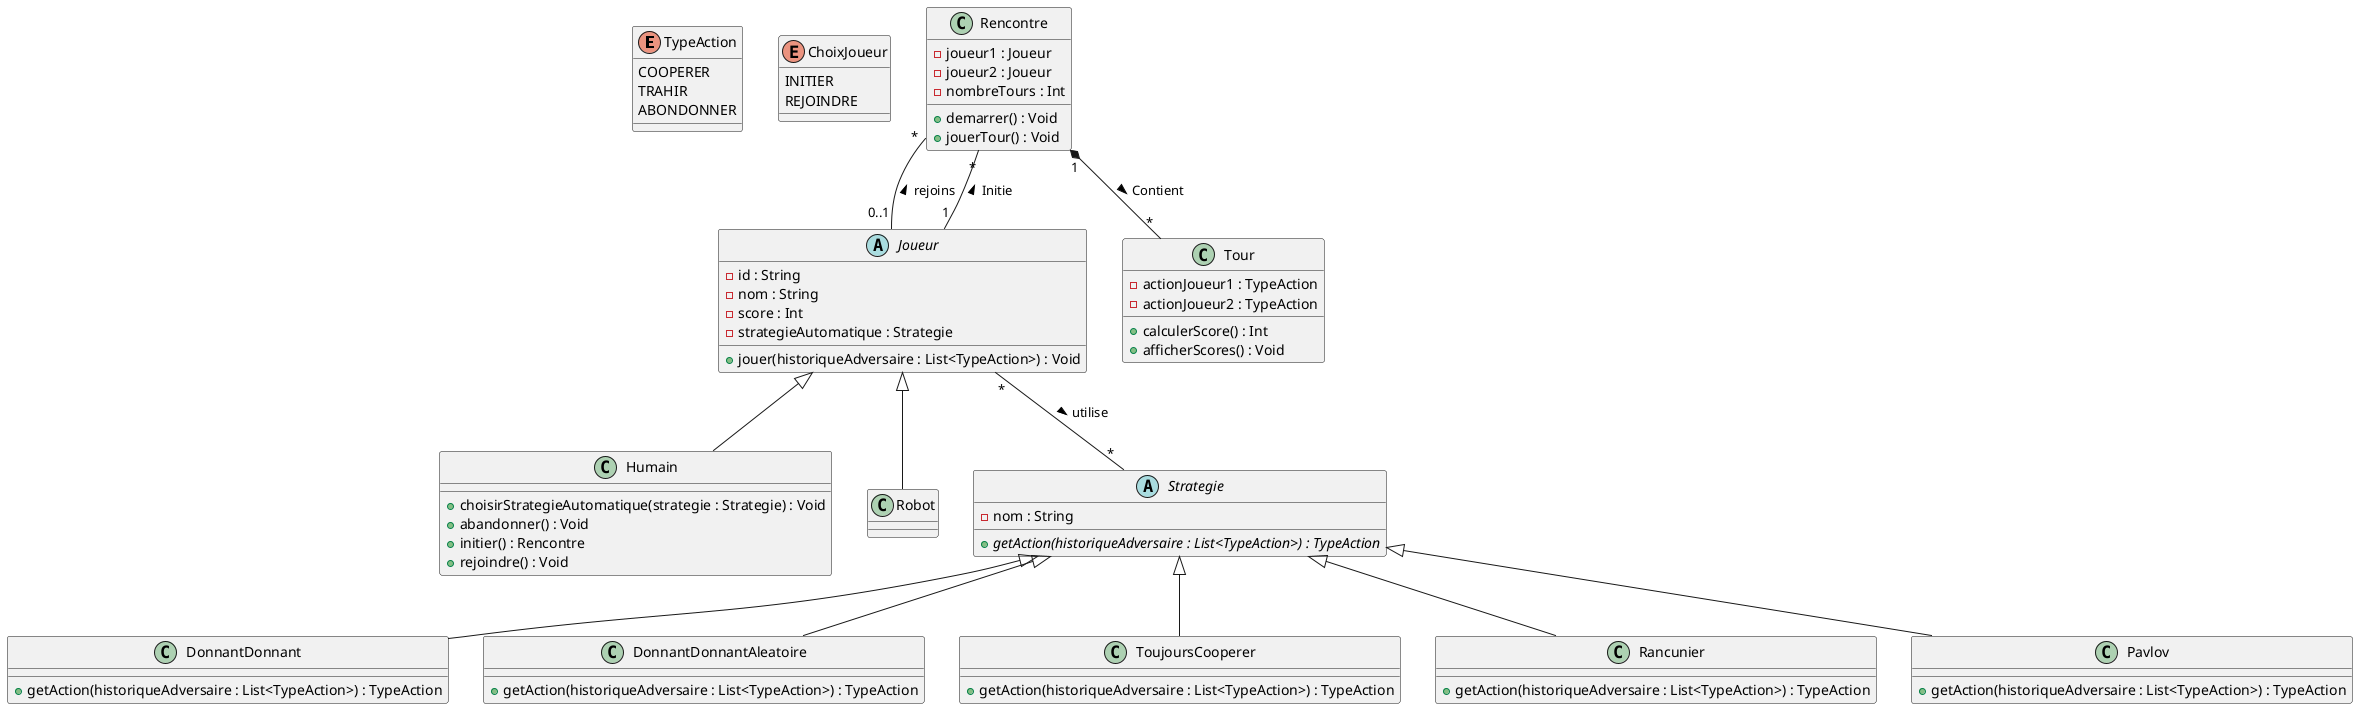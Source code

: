@startuml

enum TypeAction {
    COOPERER
    TRAHIR
    ABONDONNER
}

enum ChoixJoueur {
    INITIER
    REJOINDRE

}


abstract Joueur {
    - id : String
    - nom : String
    - score : Int
    - strategieAutomatique : Strategie
    + jouer(historiqueAdversaire : List<TypeAction>) : Void
}


class Humain extends Joueur{
    + choisirStrategieAutomatique(strategie : Strategie) : Void
    + abandonner() : Void
    + initier() : Rencontre
    + rejoindre() : Void
}

class Robot extends Joueur {
    }


class Rencontre {
    - joueur1 : Joueur
    - joueur2 : Joueur
    - nombreTours : Int
    + demarrer() : Void
    + jouerTour() : Void

}

class Tour {
    - actionJoueur1 : TypeAction
    - actionJoueur2 : TypeAction
    + calculerScore() : Int
    + afficherScores() : Void
}

abstract class Strategie {
    - nom : String
    {abstract} + getAction(historiqueAdversaire : List<TypeAction>) : TypeAction
   }

class DonnantDonnant extends Strategie {
   + getAction(historiqueAdversaire : List<TypeAction>) : TypeAction

}

class DonnantDonnantAleatoire extends Strategie {
    + getAction(historiqueAdversaire : List<TypeAction>) : TypeAction

}

class ToujoursCooperer extends Strategie {
    + getAction(historiqueAdversaire : List<TypeAction>) : TypeAction

}

class Rancunier extends Strategie {
    + getAction(historiqueAdversaire : List<TypeAction>) : TypeAction

}

class Pavlov extends Strategie {
    + getAction(historiqueAdversaire : List<TypeAction>) : TypeAction

}


Joueur "*" -- "*" Strategie : utilise >
Rencontre "*" -- "0..1" Joueur : rejoins <
Rencontre "*" -- "1" Joueur : Initie <
Rencontre "1" *-- "*" Tour : Contient >

@enduml
